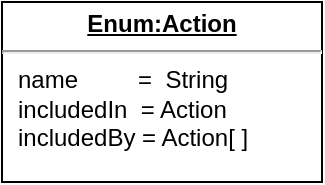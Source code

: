 <mxfile version="13.0.1" type="device"><diagram name="Page-1" id="b5b7bab2-c9e2-2cf4-8b2a-24fd1a2a6d21"><mxGraphModel dx="1422" dy="738" grid="1" gridSize="10" guides="1" tooltips="1" connect="1" arrows="1" fold="1" page="1" pageScale="1" pageWidth="250" pageHeight="200" background="#ffffff" math="0" shadow="0"><root><mxCell id="0"/><mxCell id="1" parent="0"/><mxCell id="4tb1zO24iRlImB3lVsq8-9" value="&lt;p style=&quot;margin: 0px ; margin-top: 4px ; text-align: center ; text-decoration: underline&quot;&gt;&lt;b&gt;Enum:Action&lt;/b&gt;&lt;/p&gt;&lt;hr&gt;&lt;p style=&quot;margin: 0px ; margin-left: 8px&quot;&gt;name&amp;nbsp; &amp;nbsp; &amp;nbsp; &amp;nbsp; &amp;nbsp;=&amp;nbsp; String&lt;br&gt;includedIn&amp;nbsp; = Action&lt;br&gt;includedBy = Action[ ]&lt;/p&gt;" style="verticalAlign=top;align=left;overflow=fill;fontSize=12;fontFamily=Helvetica;html=1;" vertex="1" parent="1"><mxGeometry x="50" y="55" width="160" height="90" as="geometry"/></mxCell></root></mxGraphModel></diagram></mxfile>